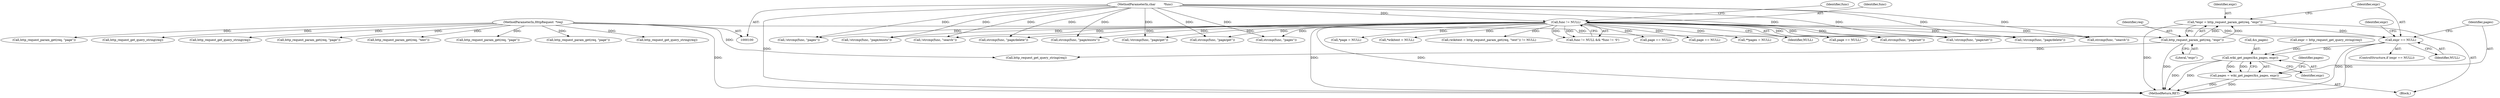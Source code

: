 digraph "0_didiwiki_5e5c796617e1712905dc5462b94bd5e6c08d15ea_0@pointer" {
"1000289" [label="(Call,expr == NULL)"];
"1000283" [label="(Call,*expr = http_request_param_get(req, \"expr\"))"];
"1000285" [label="(Call,http_request_param_get(req, \"expr\"))"];
"1000101" [label="(MethodParameterIn,HttpRequest  *req)"];
"1000107" [label="(Call,func != NULL)"];
"1000103" [label="(MethodParameterIn,char         *func)"];
"1000298" [label="(Call,wiki_get_pages(&n_pages, expr))"];
"1000296" [label="(Call,pages = wiki_get_pages(&n_pages, expr))"];
"1000354" [label="(MethodReturn,RET)"];
"1000154" [label="(Call,!strcmp(func, \"page/set\"))"];
"1000101" [label="(MethodParameterIn,HttpRequest  *req)"];
"1000195" [label="(Call,!strcmp(func, \"page/delete\"))"];
"1000294" [label="(Call,http_request_get_query_string(req))"];
"1000272" [label="(Call,strcmp(func, \"search\"))"];
"1000296" [label="(Call,pages = wiki_get_pages(&n_pages, expr))"];
"1000117" [label="(Call,strcmp(func, \"page/get\"))"];
"1000283" [label="(Call,*expr = http_request_param_get(req, \"expr\"))"];
"1000268" [label="(Call,strcmp(func, \"pages\"))"];
"1000103" [label="(MethodParameterIn,char         *func)"];
"1000108" [label="(Identifier,func)"];
"1000242" [label="(Call,page == NULL)"];
"1000155" [label="(Call,strcmp(func, \"page/set\"))"];
"1000203" [label="(Call,http_request_param_get(req, \"page\"))"];
"1000267" [label="(Call,!strcmp(func, \"pages\"))"];
"1000284" [label="(Identifier,expr)"];
"1000301" [label="(Identifier,expr)"];
"1000164" [label="(Call,*page = NULL)"];
"1000124" [label="(Call,http_request_param_get(req, \"page\"))"];
"1000160" [label="(Call,*wikitext = NULL)"];
"1000169" [label="(Call,(wikitext = http_request_param_get(req, \"text\")) != NULL)"];
"1000275" [label="(Block,)"];
"1000106" [label="(Call,func != NULL && *func != '\0')"];
"1000112" [label="(Identifier,func)"];
"1000290" [label="(Identifier,expr)"];
"1000133" [label="(Call,http_request_get_query_string(req))"];
"1000107" [label="(Call,func != NULL)"];
"1000297" [label="(Identifier,pages)"];
"1000230" [label="(Call,!strcmp(func, \"page/exists\"))"];
"1000287" [label="(Literal,\"expr\")"];
"1000298" [label="(Call,wiki_get_pages(&n_pages, expr))"];
"1000128" [label="(Call,page == NULL)"];
"1000271" [label="(Call,!strcmp(func, \"search\"))"];
"1000207" [label="(Call,page == NULL)"];
"1000238" [label="(Call,http_request_param_get(req, \"page\"))"];
"1000196" [label="(Call,strcmp(func, \"page/delete\"))"];
"1000292" [label="(Call,expr = http_request_get_query_string(req))"];
"1000303" [label="(Identifier,pages)"];
"1000231" [label="(Call,strcmp(func, \"page/exists\"))"];
"1000116" [label="(Call,!strcmp(func, \"page/get\"))"];
"1000212" [label="(Call,http_request_get_query_string(req))"];
"1000285" [label="(Call,http_request_param_get(req, \"expr\"))"];
"1000247" [label="(Call,http_request_get_query_string(req))"];
"1000288" [label="(ControlStructure,if (expr == NULL))"];
"1000289" [label="(Call,expr == NULL)"];
"1000286" [label="(Identifier,req)"];
"1000277" [label="(Call,**pages = NULL)"];
"1000299" [label="(Call,&n_pages)"];
"1000109" [label="(Identifier,NULL)"];
"1000291" [label="(Identifier,NULL)"];
"1000179" [label="(Call,http_request_param_get(req, \"page\"))"];
"1000172" [label="(Call,http_request_param_get(req, \"text\"))"];
"1000293" [label="(Identifier,expr)"];
"1000289" -> "1000288"  [label="AST: "];
"1000289" -> "1000291"  [label="CFG: "];
"1000290" -> "1000289"  [label="AST: "];
"1000291" -> "1000289"  [label="AST: "];
"1000293" -> "1000289"  [label="CFG: "];
"1000297" -> "1000289"  [label="CFG: "];
"1000289" -> "1000354"  [label="DDG: "];
"1000289" -> "1000354"  [label="DDG: "];
"1000283" -> "1000289"  [label="DDG: "];
"1000107" -> "1000289"  [label="DDG: "];
"1000289" -> "1000298"  [label="DDG: "];
"1000283" -> "1000275"  [label="AST: "];
"1000283" -> "1000285"  [label="CFG: "];
"1000284" -> "1000283"  [label="AST: "];
"1000285" -> "1000283"  [label="AST: "];
"1000290" -> "1000283"  [label="CFG: "];
"1000283" -> "1000354"  [label="DDG: "];
"1000285" -> "1000283"  [label="DDG: "];
"1000285" -> "1000283"  [label="DDG: "];
"1000285" -> "1000287"  [label="CFG: "];
"1000286" -> "1000285"  [label="AST: "];
"1000287" -> "1000285"  [label="AST: "];
"1000285" -> "1000354"  [label="DDG: "];
"1000101" -> "1000285"  [label="DDG: "];
"1000285" -> "1000294"  [label="DDG: "];
"1000101" -> "1000100"  [label="AST: "];
"1000101" -> "1000354"  [label="DDG: "];
"1000101" -> "1000124"  [label="DDG: "];
"1000101" -> "1000133"  [label="DDG: "];
"1000101" -> "1000172"  [label="DDG: "];
"1000101" -> "1000179"  [label="DDG: "];
"1000101" -> "1000203"  [label="DDG: "];
"1000101" -> "1000212"  [label="DDG: "];
"1000101" -> "1000238"  [label="DDG: "];
"1000101" -> "1000247"  [label="DDG: "];
"1000101" -> "1000294"  [label="DDG: "];
"1000107" -> "1000106"  [label="AST: "];
"1000107" -> "1000109"  [label="CFG: "];
"1000108" -> "1000107"  [label="AST: "];
"1000109" -> "1000107"  [label="AST: "];
"1000112" -> "1000107"  [label="CFG: "];
"1000106" -> "1000107"  [label="CFG: "];
"1000107" -> "1000354"  [label="DDG: "];
"1000107" -> "1000354"  [label="DDG: "];
"1000107" -> "1000106"  [label="DDG: "];
"1000107" -> "1000106"  [label="DDG: "];
"1000103" -> "1000107"  [label="DDG: "];
"1000107" -> "1000116"  [label="DDG: "];
"1000107" -> "1000117"  [label="DDG: "];
"1000107" -> "1000128"  [label="DDG: "];
"1000107" -> "1000154"  [label="DDG: "];
"1000107" -> "1000155"  [label="DDG: "];
"1000107" -> "1000160"  [label="DDG: "];
"1000107" -> "1000164"  [label="DDG: "];
"1000107" -> "1000169"  [label="DDG: "];
"1000107" -> "1000195"  [label="DDG: "];
"1000107" -> "1000196"  [label="DDG: "];
"1000107" -> "1000207"  [label="DDG: "];
"1000107" -> "1000230"  [label="DDG: "];
"1000107" -> "1000231"  [label="DDG: "];
"1000107" -> "1000242"  [label="DDG: "];
"1000107" -> "1000267"  [label="DDG: "];
"1000107" -> "1000268"  [label="DDG: "];
"1000107" -> "1000271"  [label="DDG: "];
"1000107" -> "1000272"  [label="DDG: "];
"1000107" -> "1000277"  [label="DDG: "];
"1000103" -> "1000100"  [label="AST: "];
"1000103" -> "1000354"  [label="DDG: "];
"1000103" -> "1000116"  [label="DDG: "];
"1000103" -> "1000117"  [label="DDG: "];
"1000103" -> "1000154"  [label="DDG: "];
"1000103" -> "1000155"  [label="DDG: "];
"1000103" -> "1000195"  [label="DDG: "];
"1000103" -> "1000196"  [label="DDG: "];
"1000103" -> "1000230"  [label="DDG: "];
"1000103" -> "1000231"  [label="DDG: "];
"1000103" -> "1000267"  [label="DDG: "];
"1000103" -> "1000268"  [label="DDG: "];
"1000103" -> "1000271"  [label="DDG: "];
"1000103" -> "1000272"  [label="DDG: "];
"1000298" -> "1000296"  [label="AST: "];
"1000298" -> "1000301"  [label="CFG: "];
"1000299" -> "1000298"  [label="AST: "];
"1000301" -> "1000298"  [label="AST: "];
"1000296" -> "1000298"  [label="CFG: "];
"1000298" -> "1000354"  [label="DDG: "];
"1000298" -> "1000354"  [label="DDG: "];
"1000298" -> "1000296"  [label="DDG: "];
"1000298" -> "1000296"  [label="DDG: "];
"1000292" -> "1000298"  [label="DDG: "];
"1000296" -> "1000275"  [label="AST: "];
"1000297" -> "1000296"  [label="AST: "];
"1000303" -> "1000296"  [label="CFG: "];
"1000296" -> "1000354"  [label="DDG: "];
"1000296" -> "1000354"  [label="DDG: "];
}
